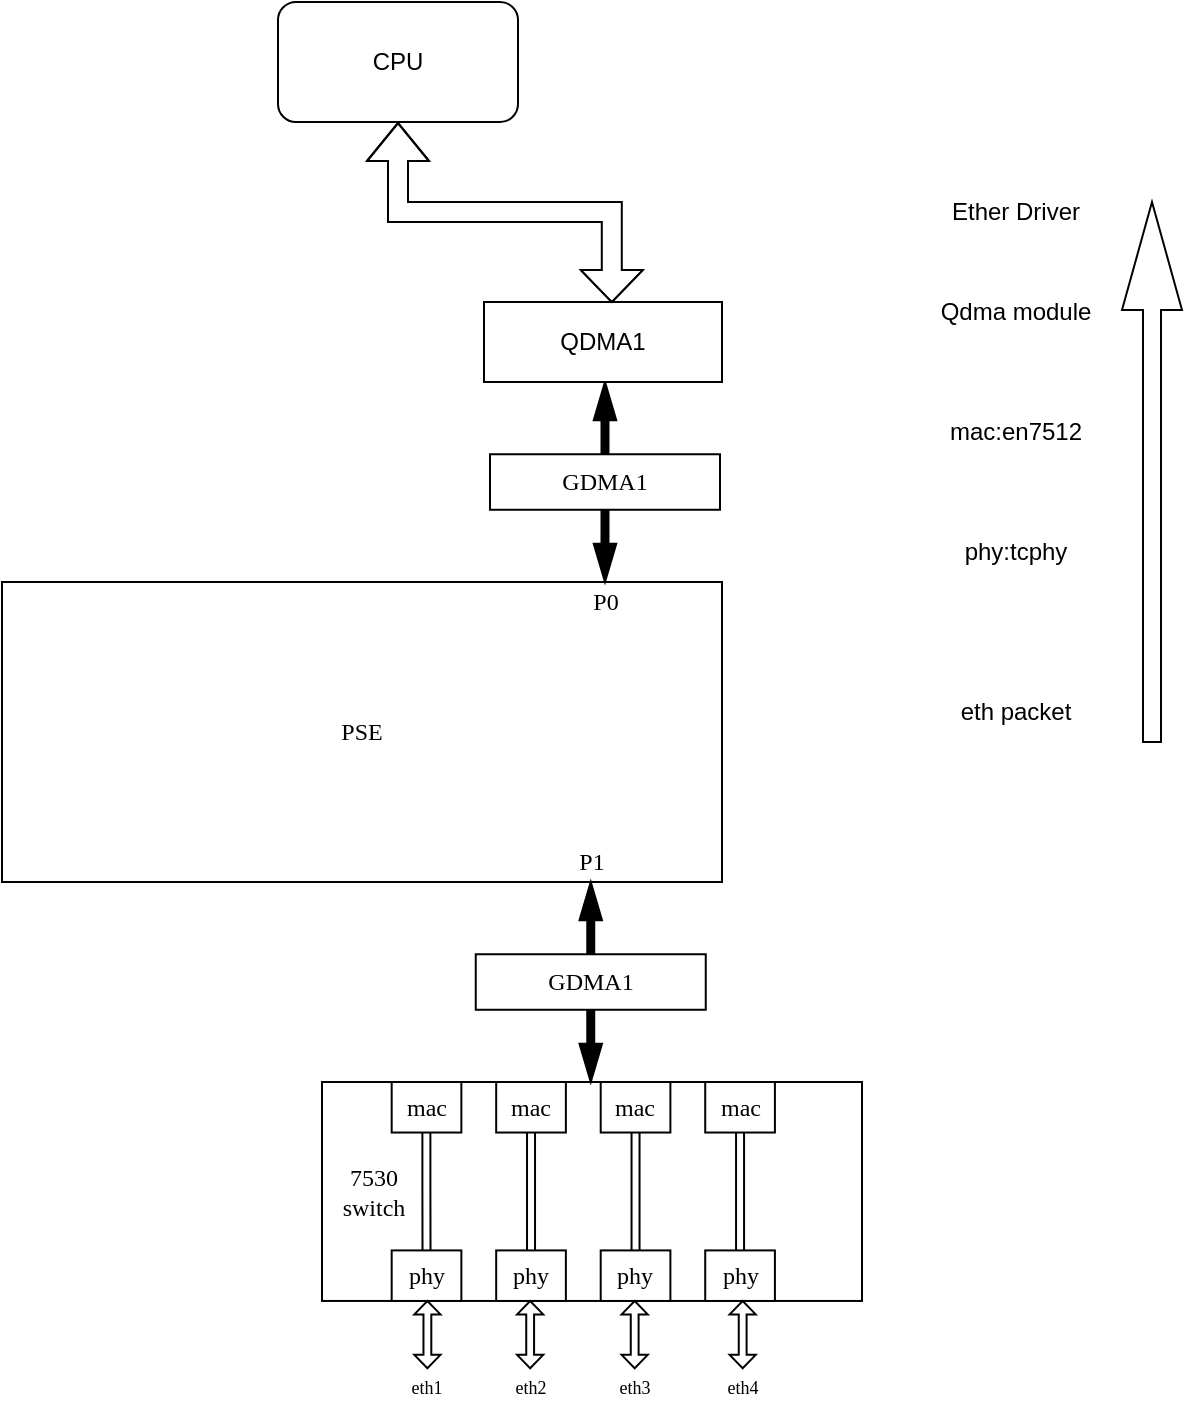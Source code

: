 <mxfile version="24.7.17">
  <diagram name="第 1 页" id="VZ7OQiBtX-0_Czo5Qx_U">
    <mxGraphModel dx="635" dy="336" grid="1" gridSize="10" guides="1" tooltips="1" connect="1" arrows="1" fold="1" page="1" pageScale="1" pageWidth="827" pageHeight="1169" math="0" shadow="0">
      <root>
        <mxCell id="0" />
        <mxCell id="1" parent="0" />
        <mxCell id="1dYx8zHgz9_z1qNr5crl-2" value="&lt;font face=&quot;Times New Roman&quot;&gt;PSE&lt;/font&gt;" style="rounded=0;whiteSpace=wrap;html=1;" vertex="1" parent="1">
          <mxGeometry x="170" y="360" width="360" height="150" as="geometry" />
        </mxCell>
        <mxCell id="1dYx8zHgz9_z1qNr5crl-42" value="" style="group;fontFamily=Times New Roman;" vertex="1" connectable="0" parent="1">
          <mxGeometry x="330" y="610" width="270" height="160" as="geometry" />
        </mxCell>
        <mxCell id="1dYx8zHgz9_z1qNr5crl-1" value="" style="rounded=0;whiteSpace=wrap;html=1;fontFamily=Times New Roman;" vertex="1" parent="1dYx8zHgz9_z1qNr5crl-42">
          <mxGeometry width="270" height="109.474" as="geometry" />
        </mxCell>
        <mxCell id="1dYx8zHgz9_z1qNr5crl-10" value="" style="group;fontFamily=Times New Roman;" vertex="1" connectable="0" parent="1dYx8zHgz9_z1qNr5crl-42">
          <mxGeometry x="34.839" width="191.613" height="25.263" as="geometry" />
        </mxCell>
        <mxCell id="1dYx8zHgz9_z1qNr5crl-4" value="mac" style="rounded=0;whiteSpace=wrap;html=1;fontFamily=Times New Roman;" vertex="1" parent="1dYx8zHgz9_z1qNr5crl-10">
          <mxGeometry width="34.839" height="25.263" as="geometry" />
        </mxCell>
        <mxCell id="1dYx8zHgz9_z1qNr5crl-5" value="mac" style="rounded=0;whiteSpace=wrap;html=1;fontFamily=Times New Roman;" vertex="1" parent="1dYx8zHgz9_z1qNr5crl-10">
          <mxGeometry x="52.258" width="34.839" height="25.263" as="geometry" />
        </mxCell>
        <mxCell id="1dYx8zHgz9_z1qNr5crl-6" value="mac" style="rounded=0;whiteSpace=wrap;html=1;fontFamily=Times New Roman;" vertex="1" parent="1dYx8zHgz9_z1qNr5crl-10">
          <mxGeometry x="104.516" width="34.839" height="25.263" as="geometry" />
        </mxCell>
        <mxCell id="1dYx8zHgz9_z1qNr5crl-7" value="mac" style="rounded=0;whiteSpace=wrap;html=1;fontFamily=Times New Roman;" vertex="1" parent="1dYx8zHgz9_z1qNr5crl-10">
          <mxGeometry x="156.774" width="34.839" height="25.263" as="geometry" />
        </mxCell>
        <mxCell id="1dYx8zHgz9_z1qNr5crl-11" value="" style="group;fontFamily=Times New Roman;" vertex="1" connectable="0" parent="1dYx8zHgz9_z1qNr5crl-42">
          <mxGeometry x="34.839" y="84.211" width="191.613" height="25.263" as="geometry" />
        </mxCell>
        <mxCell id="1dYx8zHgz9_z1qNr5crl-12" value="phy" style="rounded=0;whiteSpace=wrap;html=1;fontFamily=Times New Roman;" vertex="1" parent="1dYx8zHgz9_z1qNr5crl-11">
          <mxGeometry width="34.839" height="25.263" as="geometry" />
        </mxCell>
        <mxCell id="1dYx8zHgz9_z1qNr5crl-13" value="phy" style="rounded=0;whiteSpace=wrap;html=1;fontFamily=Times New Roman;" vertex="1" parent="1dYx8zHgz9_z1qNr5crl-11">
          <mxGeometry x="52.258" width="34.839" height="25.263" as="geometry" />
        </mxCell>
        <mxCell id="1dYx8zHgz9_z1qNr5crl-14" value="phy" style="rounded=0;whiteSpace=wrap;html=1;fontFamily=Times New Roman;" vertex="1" parent="1dYx8zHgz9_z1qNr5crl-11">
          <mxGeometry x="104.516" width="34.839" height="25.263" as="geometry" />
        </mxCell>
        <mxCell id="1dYx8zHgz9_z1qNr5crl-15" value="phy" style="rounded=0;whiteSpace=wrap;html=1;fontFamily=Times New Roman;" vertex="1" parent="1dYx8zHgz9_z1qNr5crl-11">
          <mxGeometry x="156.774" width="34.839" height="25.263" as="geometry" />
        </mxCell>
        <mxCell id="1dYx8zHgz9_z1qNr5crl-25" style="edgeStyle=orthogonalEdgeStyle;rounded=0;orthogonalLoop=1;jettySize=auto;html=1;entryX=0.5;entryY=0;entryDx=0;entryDy=0;shape=link;fontFamily=Times New Roman;" edge="1" parent="1dYx8zHgz9_z1qNr5crl-42" source="1dYx8zHgz9_z1qNr5crl-4" target="1dYx8zHgz9_z1qNr5crl-12">
          <mxGeometry relative="1" as="geometry" />
        </mxCell>
        <mxCell id="1dYx8zHgz9_z1qNr5crl-28" style="edgeStyle=orthogonalEdgeStyle;rounded=0;orthogonalLoop=1;jettySize=auto;html=1;entryX=0.5;entryY=0;entryDx=0;entryDy=0;shape=link;fontFamily=Times New Roman;" edge="1" parent="1dYx8zHgz9_z1qNr5crl-42">
          <mxGeometry relative="1" as="geometry">
            <mxPoint x="104.516" y="25.263" as="sourcePoint" />
            <mxPoint x="104.516" y="84.211" as="targetPoint" />
          </mxGeometry>
        </mxCell>
        <mxCell id="1dYx8zHgz9_z1qNr5crl-29" style="edgeStyle=orthogonalEdgeStyle;rounded=0;orthogonalLoop=1;jettySize=auto;html=1;entryX=0.5;entryY=0;entryDx=0;entryDy=0;shape=link;fontFamily=Times New Roman;" edge="1" parent="1dYx8zHgz9_z1qNr5crl-42">
          <mxGeometry relative="1" as="geometry">
            <mxPoint x="156.774" y="25.263" as="sourcePoint" />
            <mxPoint x="156.774" y="84.211" as="targetPoint" />
          </mxGeometry>
        </mxCell>
        <mxCell id="1dYx8zHgz9_z1qNr5crl-30" style="edgeStyle=orthogonalEdgeStyle;rounded=0;orthogonalLoop=1;jettySize=auto;html=1;entryX=0.5;entryY=0;entryDx=0;entryDy=0;shape=link;fontFamily=Times New Roman;" edge="1" parent="1dYx8zHgz9_z1qNr5crl-42">
          <mxGeometry relative="1" as="geometry">
            <mxPoint x="209.032" y="25.263" as="sourcePoint" />
            <mxPoint x="209.032" y="84.211" as="targetPoint" />
          </mxGeometry>
        </mxCell>
        <mxCell id="1dYx8zHgz9_z1qNr5crl-31" value="&lt;font&gt;7530 switch&lt;/font&gt;" style="text;html=1;align=center;verticalAlign=middle;whiteSpace=wrap;rounded=0;fontFamily=Times New Roman;" vertex="1" parent="1dYx8zHgz9_z1qNr5crl-42">
          <mxGeometry y="42.105" width="52.258" height="25.263" as="geometry" />
        </mxCell>
        <mxCell id="1dYx8zHgz9_z1qNr5crl-32" value="" style="shape=doubleArrow;direction=south;whiteSpace=wrap;html=1;strokeWidth=1;fontFamily=Times New Roman;" vertex="1" parent="1dYx8zHgz9_z1qNr5crl-42">
          <mxGeometry x="46.161" y="109.474" width="13.065" height="33.684" as="geometry" />
        </mxCell>
        <mxCell id="1dYx8zHgz9_z1qNr5crl-33" value="" style="shape=doubleArrow;direction=south;whiteSpace=wrap;html=1;strokeWidth=1;fontFamily=Times New Roman;" vertex="1" parent="1dYx8zHgz9_z1qNr5crl-42">
          <mxGeometry x="97.548" y="109.474" width="13.065" height="33.684" as="geometry" />
        </mxCell>
        <mxCell id="1dYx8zHgz9_z1qNr5crl-34" value="" style="shape=doubleArrow;direction=south;whiteSpace=wrap;html=1;strokeWidth=1;fontFamily=Times New Roman;" vertex="1" parent="1dYx8zHgz9_z1qNr5crl-42">
          <mxGeometry x="149.806" y="109.474" width="13.065" height="33.684" as="geometry" />
        </mxCell>
        <mxCell id="1dYx8zHgz9_z1qNr5crl-35" value="" style="shape=doubleArrow;direction=south;whiteSpace=wrap;html=1;strokeWidth=1;fontFamily=Times New Roman;" vertex="1" parent="1dYx8zHgz9_z1qNr5crl-42">
          <mxGeometry x="203.806" y="109.474" width="13.065" height="33.684" as="geometry" />
        </mxCell>
        <mxCell id="1dYx8zHgz9_z1qNr5crl-37" value="&lt;font style=&quot;font-size: 9px;&quot;&gt;eth1&lt;/font&gt;" style="text;html=1;align=center;verticalAlign=middle;whiteSpace=wrap;rounded=0;fontFamily=Times New Roman;" vertex="1" parent="1dYx8zHgz9_z1qNr5crl-42">
          <mxGeometry x="29.177" y="143.158" width="47.032" height="16.842" as="geometry" />
        </mxCell>
        <mxCell id="1dYx8zHgz9_z1qNr5crl-39" value="&lt;font style=&quot;font-size: 9px;&quot;&gt;eth2&lt;/font&gt;" style="text;html=1;align=center;verticalAlign=middle;whiteSpace=wrap;rounded=0;fontFamily=Times New Roman;" vertex="1" parent="1dYx8zHgz9_z1qNr5crl-42">
          <mxGeometry x="80.565" y="143.158" width="47.032" height="16.842" as="geometry" />
        </mxCell>
        <mxCell id="1dYx8zHgz9_z1qNr5crl-40" value="&lt;font style=&quot;font-size: 9px;&quot;&gt;eth3&lt;/font&gt;" style="text;html=1;align=center;verticalAlign=middle;whiteSpace=wrap;rounded=0;fontFamily=Times New Roman;" vertex="1" parent="1dYx8zHgz9_z1qNr5crl-42">
          <mxGeometry x="132.823" y="143.158" width="47.032" height="16.842" as="geometry" />
        </mxCell>
        <mxCell id="1dYx8zHgz9_z1qNr5crl-41" value="&lt;font style=&quot;font-size: 9px;&quot;&gt;eth4&lt;/font&gt;" style="text;html=1;align=center;verticalAlign=middle;whiteSpace=wrap;rounded=0;fontFamily=Times New Roman;" vertex="1" parent="1dYx8zHgz9_z1qNr5crl-42">
          <mxGeometry x="186.823" y="143.158" width="47.032" height="16.842" as="geometry" />
        </mxCell>
        <mxCell id="1dYx8zHgz9_z1qNr5crl-47" value="&lt;font face=&quot;Times New Roman&quot;&gt;P1&lt;/font&gt;" style="text;html=1;align=center;verticalAlign=middle;whiteSpace=wrap;rounded=0;" vertex="1" parent="1">
          <mxGeometry x="440" y="490" width="50" height="20" as="geometry" />
        </mxCell>
        <mxCell id="1dYx8zHgz9_z1qNr5crl-55" value="" style="group" vertex="1" connectable="0" parent="1">
          <mxGeometry x="406.88" y="510" width="115" height="100" as="geometry" />
        </mxCell>
        <mxCell id="1dYx8zHgz9_z1qNr5crl-53" value="" style="shape=doubleArrow;direction=south;whiteSpace=wrap;html=1;arrowWidth=0.31;arrowSize=0.191;strokeColor=default;fillColor=#000000;" vertex="1" parent="1dYx8zHgz9_z1qNr5crl-55">
          <mxGeometry x="51.87" width="11.25" height="100" as="geometry" />
        </mxCell>
        <mxCell id="1dYx8zHgz9_z1qNr5crl-3" value="GDMA1" style="rounded=0;whiteSpace=wrap;html=1;fontFamily=Times New Roman;" vertex="1" parent="1dYx8zHgz9_z1qNr5crl-55">
          <mxGeometry y="36.13" width="115" height="27.75" as="geometry" />
        </mxCell>
        <mxCell id="1dYx8zHgz9_z1qNr5crl-56" value="" style="group" vertex="1" connectable="0" parent="1">
          <mxGeometry x="414" y="260" width="115" height="100" as="geometry" />
        </mxCell>
        <mxCell id="1dYx8zHgz9_z1qNr5crl-57" value="" style="shape=doubleArrow;direction=south;whiteSpace=wrap;html=1;arrowWidth=0.31;arrowSize=0.191;strokeColor=default;fillColor=#000000;" vertex="1" parent="1dYx8zHgz9_z1qNr5crl-56">
          <mxGeometry x="51.87" width="11.25" height="100" as="geometry" />
        </mxCell>
        <mxCell id="1dYx8zHgz9_z1qNr5crl-58" value="&lt;font face=&quot;Times New Roman&quot;&gt;GDMA1&lt;/font&gt;" style="rounded=0;whiteSpace=wrap;html=1;" vertex="1" parent="1dYx8zHgz9_z1qNr5crl-56">
          <mxGeometry y="36.13" width="115" height="27.75" as="geometry" />
        </mxCell>
        <mxCell id="1dYx8zHgz9_z1qNr5crl-59" value="&lt;font face=&quot;Times New Roman&quot;&gt;P0&lt;/font&gt;" style="text;html=1;align=center;verticalAlign=middle;whiteSpace=wrap;rounded=0;" vertex="1" parent="1">
          <mxGeometry x="446.5" y="360" width="50" height="20" as="geometry" />
        </mxCell>
        <mxCell id="1dYx8zHgz9_z1qNr5crl-60" value="QDMA1" style="rounded=0;whiteSpace=wrap;html=1;" vertex="1" parent="1">
          <mxGeometry x="411" y="220" width="119" height="40" as="geometry" />
        </mxCell>
        <mxCell id="1dYx8zHgz9_z1qNr5crl-62" value="CPU" style="rounded=1;whiteSpace=wrap;html=1;" vertex="1" parent="1">
          <mxGeometry x="308" y="70" width="120" height="60" as="geometry" />
        </mxCell>
        <mxCell id="1dYx8zHgz9_z1qNr5crl-63" style="edgeStyle=orthogonalEdgeStyle;rounded=0;orthogonalLoop=1;jettySize=auto;html=1;entryX=0.537;entryY=0.014;entryDx=0;entryDy=0;entryPerimeter=0;startArrow=classicThin;startFill=1;shape=flexArrow;strokeWidth=1;endSize=5;targetPerimeterSpacing=0;spacing=-1;" edge="1" parent="1" source="1dYx8zHgz9_z1qNr5crl-62" target="1dYx8zHgz9_z1qNr5crl-60">
          <mxGeometry relative="1" as="geometry">
            <Array as="points">
              <mxPoint x="368" y="175" />
              <mxPoint x="475" y="175" />
            </Array>
          </mxGeometry>
        </mxCell>
        <mxCell id="1dYx8zHgz9_z1qNr5crl-67" value="Ether Driver" style="text;html=1;align=center;verticalAlign=middle;whiteSpace=wrap;rounded=0;" vertex="1" parent="1">
          <mxGeometry x="630" y="160" width="94" height="30" as="geometry" />
        </mxCell>
        <mxCell id="1dYx8zHgz9_z1qNr5crl-77" value="" style="shape=singleArrow;direction=north;whiteSpace=wrap;html=1;" vertex="1" parent="1">
          <mxGeometry x="730" y="170" width="30" height="270" as="geometry" />
        </mxCell>
        <mxCell id="1dYx8zHgz9_z1qNr5crl-69" value="Qdma module" style="text;html=1;align=center;verticalAlign=middle;whiteSpace=wrap;rounded=0;" vertex="1" parent="1">
          <mxGeometry x="630" y="210" width="94" height="30" as="geometry" />
        </mxCell>
        <mxCell id="1dYx8zHgz9_z1qNr5crl-73" value="mac:en7512" style="text;html=1;align=center;verticalAlign=middle;whiteSpace=wrap;rounded=0;" vertex="1" parent="1">
          <mxGeometry x="630" y="270" width="94" height="30" as="geometry" />
        </mxCell>
        <mxCell id="1dYx8zHgz9_z1qNr5crl-74" value="phy:tcphy" style="text;html=1;align=center;verticalAlign=middle;whiteSpace=wrap;rounded=0;" vertex="1" parent="1">
          <mxGeometry x="630" y="330" width="94" height="30" as="geometry" />
        </mxCell>
        <mxCell id="1dYx8zHgz9_z1qNr5crl-75" value="eth packet" style="text;html=1;align=center;verticalAlign=middle;whiteSpace=wrap;rounded=0;" vertex="1" parent="1">
          <mxGeometry x="630" y="410" width="94" height="30" as="geometry" />
        </mxCell>
      </root>
    </mxGraphModel>
  </diagram>
</mxfile>
